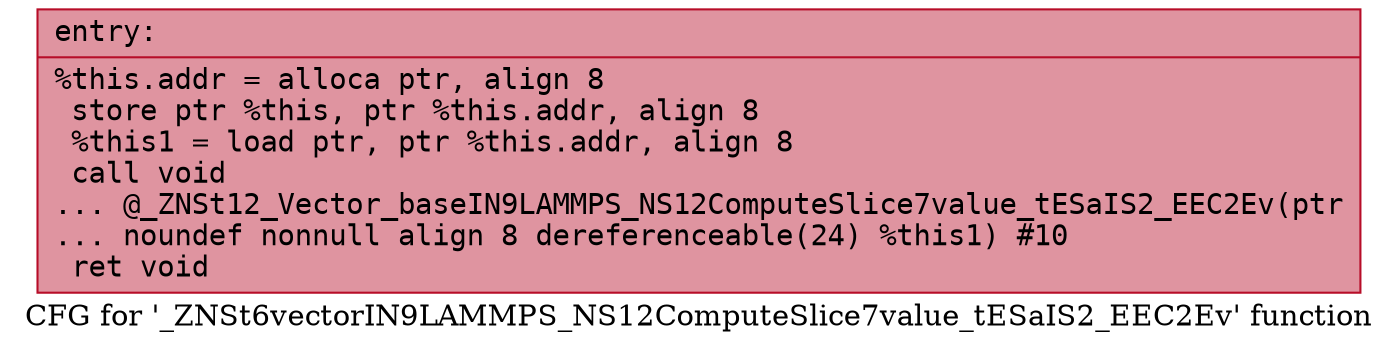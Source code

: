 digraph "CFG for '_ZNSt6vectorIN9LAMMPS_NS12ComputeSlice7value_tESaIS2_EEC2Ev' function" {
	label="CFG for '_ZNSt6vectorIN9LAMMPS_NS12ComputeSlice7value_tESaIS2_EEC2Ev' function";

	Node0x5581046c55a0 [shape=record,color="#b70d28ff", style=filled, fillcolor="#b70d2870" fontname="Courier",label="{entry:\l|  %this.addr = alloca ptr, align 8\l  store ptr %this, ptr %this.addr, align 8\l  %this1 = load ptr, ptr %this.addr, align 8\l  call void\l... @_ZNSt12_Vector_baseIN9LAMMPS_NS12ComputeSlice7value_tESaIS2_EEC2Ev(ptr\l... noundef nonnull align 8 dereferenceable(24) %this1) #10\l  ret void\l}"];
}
